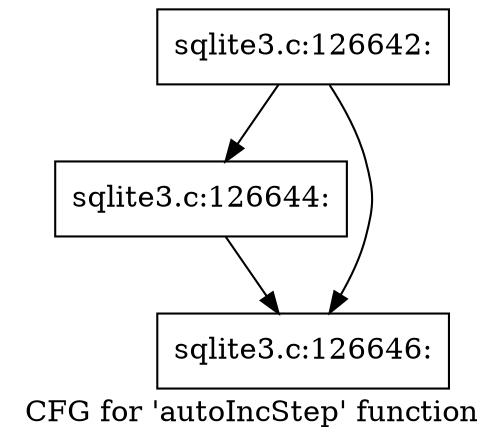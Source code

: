 digraph "CFG for 'autoIncStep' function" {
	label="CFG for 'autoIncStep' function";

	Node0x55c0fa0852b0 [shape=record,label="{sqlite3.c:126642:}"];
	Node0x55c0fa0852b0 -> Node0x55c0fa09ad00;
	Node0x55c0fa0852b0 -> Node0x55c0fa09ad50;
	Node0x55c0fa09ad00 [shape=record,label="{sqlite3.c:126644:}"];
	Node0x55c0fa09ad00 -> Node0x55c0fa09ad50;
	Node0x55c0fa09ad50 [shape=record,label="{sqlite3.c:126646:}"];
}

